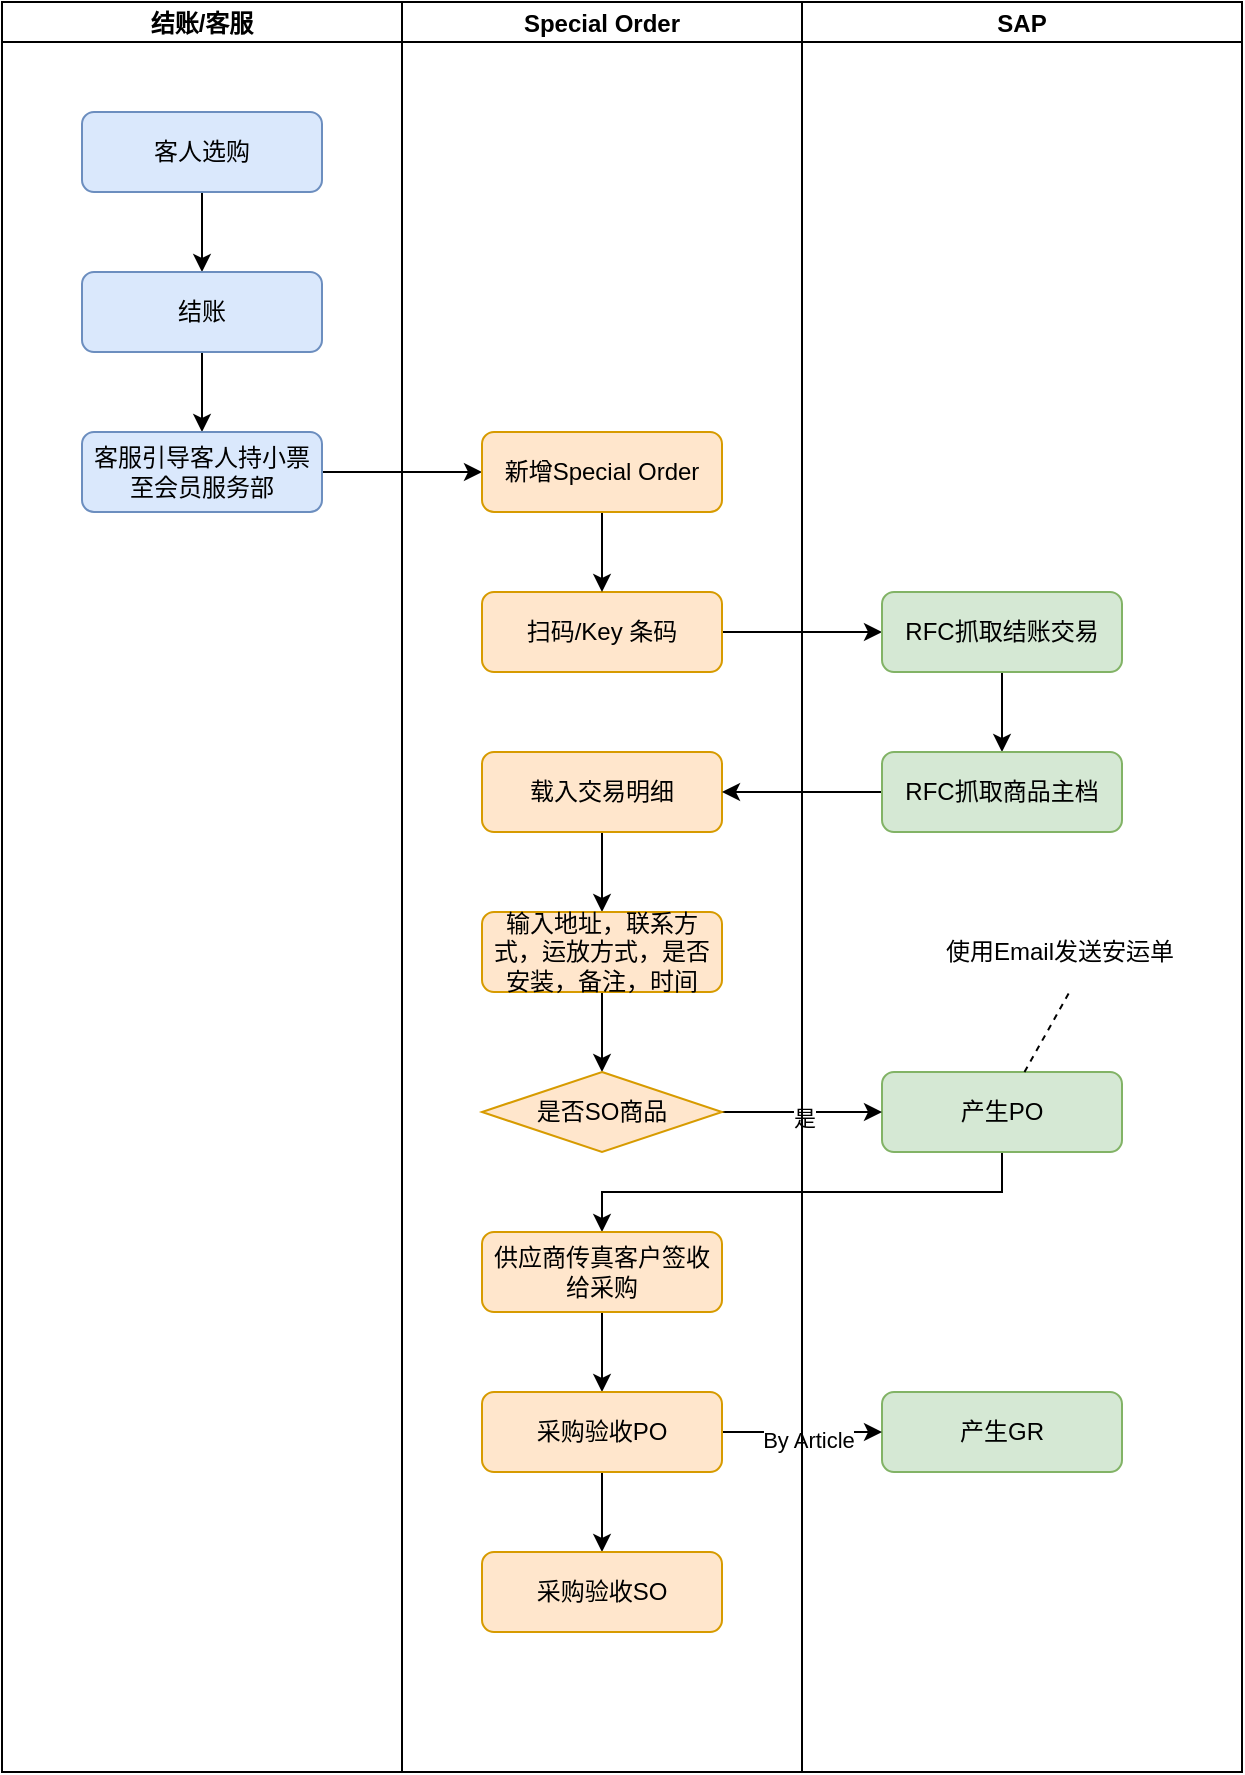 <mxfile version="17.4.5" type="github" pages="2">
  <diagram id="C5RBs43oDa-KdzZeNtuy" name="销售">
    <mxGraphModel dx="1374" dy="712" grid="1" gridSize="10" guides="1" tooltips="1" connect="1" arrows="1" fold="1" page="1" pageScale="1" pageWidth="827" pageHeight="1169" math="0" shadow="0">
      <root>
        <mxCell id="WIyWlLk6GJQsqaUBKTNV-0" />
        <mxCell id="WIyWlLk6GJQsqaUBKTNV-1" parent="WIyWlLk6GJQsqaUBKTNV-0" />
        <mxCell id="T1-fg34D8Ipld1fYhuAQ-1" value="" style="edgeStyle=orthogonalEdgeStyle;rounded=0;orthogonalLoop=1;jettySize=auto;html=1;" parent="WIyWlLk6GJQsqaUBKTNV-1" source="WIyWlLk6GJQsqaUBKTNV-3" target="WIyWlLk6GJQsqaUBKTNV-7" edge="1">
          <mxGeometry relative="1" as="geometry" />
        </mxCell>
        <mxCell id="WIyWlLk6GJQsqaUBKTNV-3" value="客人选购" style="rounded=1;whiteSpace=wrap;html=1;fontSize=12;glass=0;strokeWidth=1;shadow=0;fillColor=#dae8fc;strokeColor=#6c8ebf;" parent="WIyWlLk6GJQsqaUBKTNV-1" vertex="1">
          <mxGeometry x="80" y="80" width="120" height="40" as="geometry" />
        </mxCell>
        <mxCell id="T1-fg34D8Ipld1fYhuAQ-2" value="" style="edgeStyle=orthogonalEdgeStyle;rounded=0;orthogonalLoop=1;jettySize=auto;html=1;" parent="WIyWlLk6GJQsqaUBKTNV-1" source="WIyWlLk6GJQsqaUBKTNV-7" target="WIyWlLk6GJQsqaUBKTNV-12" edge="1">
          <mxGeometry relative="1" as="geometry" />
        </mxCell>
        <mxCell id="WIyWlLk6GJQsqaUBKTNV-7" value="结账" style="rounded=1;whiteSpace=wrap;html=1;fontSize=12;glass=0;strokeWidth=1;shadow=0;fillColor=#dae8fc;strokeColor=#6c8ebf;" parent="WIyWlLk6GJQsqaUBKTNV-1" vertex="1">
          <mxGeometry x="80" y="160" width="120" height="40" as="geometry" />
        </mxCell>
        <mxCell id="T1-fg34D8Ipld1fYhuAQ-6" value="" style="edgeStyle=orthogonalEdgeStyle;rounded=0;orthogonalLoop=1;jettySize=auto;html=1;" parent="WIyWlLk6GJQsqaUBKTNV-1" source="WIyWlLk6GJQsqaUBKTNV-11" target="T1-fg34D8Ipld1fYhuAQ-4" edge="1">
          <mxGeometry relative="1" as="geometry" />
        </mxCell>
        <mxCell id="WIyWlLk6GJQsqaUBKTNV-11" value="扫码/Key 条码" style="rounded=1;whiteSpace=wrap;html=1;fontSize=12;glass=0;strokeWidth=1;shadow=0;fillColor=#ffe6cc;strokeColor=#d79b00;" parent="WIyWlLk6GJQsqaUBKTNV-1" vertex="1">
          <mxGeometry x="280" y="320" width="120" height="40" as="geometry" />
        </mxCell>
        <mxCell id="T1-fg34D8Ipld1fYhuAQ-3" value="" style="edgeStyle=orthogonalEdgeStyle;rounded=0;orthogonalLoop=1;jettySize=auto;html=1;" parent="WIyWlLk6GJQsqaUBKTNV-1" source="WIyWlLk6GJQsqaUBKTNV-12" target="T1-fg34D8Ipld1fYhuAQ-0" edge="1">
          <mxGeometry relative="1" as="geometry" />
        </mxCell>
        <mxCell id="WIyWlLk6GJQsqaUBKTNV-12" value="客服引导客人持小票至会员服务部" style="rounded=1;whiteSpace=wrap;html=1;fontSize=12;glass=0;strokeWidth=1;shadow=0;fillColor=#dae8fc;strokeColor=#6c8ebf;" parent="WIyWlLk6GJQsqaUBKTNV-1" vertex="1">
          <mxGeometry x="80" y="240" width="120" height="40" as="geometry" />
        </mxCell>
        <mxCell id="T1-fg34D8Ipld1fYhuAQ-5" value="" style="edgeStyle=orthogonalEdgeStyle;rounded=0;orthogonalLoop=1;jettySize=auto;html=1;" parent="WIyWlLk6GJQsqaUBKTNV-1" source="T1-fg34D8Ipld1fYhuAQ-0" target="WIyWlLk6GJQsqaUBKTNV-11" edge="1">
          <mxGeometry relative="1" as="geometry" />
        </mxCell>
        <mxCell id="T1-fg34D8Ipld1fYhuAQ-0" value="新增Special Order" style="rounded=1;whiteSpace=wrap;html=1;fontSize=12;glass=0;strokeWidth=1;shadow=0;fillColor=#ffe6cc;strokeColor=#d79b00;" parent="WIyWlLk6GJQsqaUBKTNV-1" vertex="1">
          <mxGeometry x="280" y="240" width="120" height="40" as="geometry" />
        </mxCell>
        <mxCell id="T1-fg34D8Ipld1fYhuAQ-8" value="" style="edgeStyle=orthogonalEdgeStyle;rounded=0;orthogonalLoop=1;jettySize=auto;html=1;exitX=0.5;exitY=1;exitDx=0;exitDy=0;" parent="WIyWlLk6GJQsqaUBKTNV-1" source="T1-fg34D8Ipld1fYhuAQ-4" target="02NSBu3Gr5LEuk78i9ND-0" edge="1">
          <mxGeometry relative="1" as="geometry" />
        </mxCell>
        <mxCell id="T1-fg34D8Ipld1fYhuAQ-4" value="RFC抓取结账交易" style="rounded=1;whiteSpace=wrap;html=1;fontSize=12;glass=0;strokeWidth=1;shadow=0;fillColor=#d5e8d4;strokeColor=#82b366;" parent="WIyWlLk6GJQsqaUBKTNV-1" vertex="1">
          <mxGeometry x="480" y="320" width="120" height="40" as="geometry" />
        </mxCell>
        <mxCell id="T1-fg34D8Ipld1fYhuAQ-10" value="" style="edgeStyle=orthogonalEdgeStyle;rounded=0;orthogonalLoop=1;jettySize=auto;html=1;" parent="WIyWlLk6GJQsqaUBKTNV-1" source="T1-fg34D8Ipld1fYhuAQ-7" target="T1-fg34D8Ipld1fYhuAQ-9" edge="1">
          <mxGeometry relative="1" as="geometry" />
        </mxCell>
        <mxCell id="T1-fg34D8Ipld1fYhuAQ-7" value="载入交易明细" style="rounded=1;whiteSpace=wrap;html=1;fontSize=12;glass=0;strokeWidth=1;shadow=0;fillColor=#ffe6cc;strokeColor=#d79b00;" parent="WIyWlLk6GJQsqaUBKTNV-1" vertex="1">
          <mxGeometry x="280" y="400" width="120" height="40" as="geometry" />
        </mxCell>
        <mxCell id="T1-fg34D8Ipld1fYhuAQ-15" value="" style="edgeStyle=orthogonalEdgeStyle;rounded=0;orthogonalLoop=1;jettySize=auto;html=1;exitX=0.5;exitY=1;exitDx=0;exitDy=0;" parent="WIyWlLk6GJQsqaUBKTNV-1" source="T1-fg34D8Ipld1fYhuAQ-9" target="02NSBu3Gr5LEuk78i9ND-2" edge="1">
          <mxGeometry relative="1" as="geometry" />
        </mxCell>
        <mxCell id="T1-fg34D8Ipld1fYhuAQ-9" value="输入地址，联系方式，运放方式，是否安装，备注，时间" style="rounded=1;whiteSpace=wrap;html=1;fontSize=12;glass=0;strokeWidth=1;shadow=0;fillColor=#ffe6cc;strokeColor=#d79b00;" parent="WIyWlLk6GJQsqaUBKTNV-1" vertex="1">
          <mxGeometry x="280" y="480" width="120" height="40" as="geometry" />
        </mxCell>
        <mxCell id="sKpQfhkLIdxTNR7MBVdN-0" value="" style="edgeStyle=orthogonalEdgeStyle;rounded=0;orthogonalLoop=1;jettySize=auto;html=1;exitX=0.5;exitY=1;exitDx=0;exitDy=0;" parent="WIyWlLk6GJQsqaUBKTNV-1" source="T1-fg34D8Ipld1fYhuAQ-16" target="T1-fg34D8Ipld1fYhuAQ-31" edge="1">
          <mxGeometry relative="1" as="geometry">
            <mxPoint x="340" y="640" as="targetPoint" />
          </mxGeometry>
        </mxCell>
        <mxCell id="T1-fg34D8Ipld1fYhuAQ-16" value="产生PO" style="rounded=1;whiteSpace=wrap;html=1;fontSize=12;glass=0;strokeWidth=1;shadow=0;fillColor=#d5e8d4;strokeColor=#82b366;" parent="WIyWlLk6GJQsqaUBKTNV-1" vertex="1">
          <mxGeometry x="480" y="560" width="120" height="40" as="geometry" />
        </mxCell>
        <mxCell id="T1-fg34D8Ipld1fYhuAQ-20" value="" style="endArrow=none;dashed=1;html=1;" parent="WIyWlLk6GJQsqaUBKTNV-1" source="T1-fg34D8Ipld1fYhuAQ-16" target="T1-fg34D8Ipld1fYhuAQ-17" edge="1">
          <mxGeometry width="50" height="50" relative="1" as="geometry">
            <mxPoint x="640" y="640" as="sourcePoint" />
            <mxPoint x="690" y="590" as="targetPoint" />
          </mxGeometry>
        </mxCell>
        <mxCell id="T1-fg34D8Ipld1fYhuAQ-36" value="" style="edgeStyle=orthogonalEdgeStyle;rounded=0;orthogonalLoop=1;jettySize=auto;html=1;entryX=0.5;entryY=0;entryDx=0;entryDy=0;" parent="WIyWlLk6GJQsqaUBKTNV-1" source="T1-fg34D8Ipld1fYhuAQ-31" target="sKpQfhkLIdxTNR7MBVdN-6" edge="1">
          <mxGeometry relative="1" as="geometry">
            <mxPoint x="340" y="800" as="targetPoint" />
          </mxGeometry>
        </mxCell>
        <mxCell id="T1-fg34D8Ipld1fYhuAQ-31" value="供应商传真客户签收给采购" style="rounded=1;whiteSpace=wrap;html=1;fontSize=12;glass=0;strokeWidth=1;shadow=0;fillColor=#ffe6cc;strokeColor=#d79b00;" parent="WIyWlLk6GJQsqaUBKTNV-1" vertex="1">
          <mxGeometry x="280" y="640" width="120" height="40" as="geometry" />
        </mxCell>
        <mxCell id="T1-fg34D8Ipld1fYhuAQ-35" value="产生GR" style="rounded=1;whiteSpace=wrap;html=1;fontSize=12;glass=0;strokeWidth=1;shadow=0;fillColor=#d5e8d4;strokeColor=#82b366;" parent="WIyWlLk6GJQsqaUBKTNV-1" vertex="1">
          <mxGeometry x="480" y="720" width="120" height="40" as="geometry" />
        </mxCell>
        <mxCell id="sKpQfhkLIdxTNR7MBVdN-7" value="" style="edgeStyle=orthogonalEdgeStyle;rounded=0;orthogonalLoop=1;jettySize=auto;html=1;exitX=1;exitY=0.5;exitDx=0;exitDy=0;" parent="WIyWlLk6GJQsqaUBKTNV-1" source="sKpQfhkLIdxTNR7MBVdN-6" target="T1-fg34D8Ipld1fYhuAQ-35" edge="1">
          <mxGeometry relative="1" as="geometry">
            <mxPoint x="400" y="820" as="sourcePoint" />
          </mxGeometry>
        </mxCell>
        <mxCell id="3wVrOvpjHsvVBlZsYVPN-2" value="By Article" style="edgeLabel;html=1;align=center;verticalAlign=middle;resizable=0;points=[];" parent="sKpQfhkLIdxTNR7MBVdN-7" vertex="1" connectable="0">
          <mxGeometry x="0.075" y="-4" relative="1" as="geometry">
            <mxPoint as="offset" />
          </mxGeometry>
        </mxCell>
        <mxCell id="3wVrOvpjHsvVBlZsYVPN-1" value="" style="edgeStyle=orthogonalEdgeStyle;rounded=0;orthogonalLoop=1;jettySize=auto;html=1;" parent="WIyWlLk6GJQsqaUBKTNV-1" source="sKpQfhkLIdxTNR7MBVdN-6" edge="1">
          <mxGeometry relative="1" as="geometry">
            <mxPoint x="340" y="800" as="targetPoint" />
          </mxGeometry>
        </mxCell>
        <mxCell id="sKpQfhkLIdxTNR7MBVdN-6" value="采购验收PO" style="rounded=1;whiteSpace=wrap;html=1;fontSize=12;glass=0;strokeWidth=1;shadow=0;fillColor=#ffe6cc;strokeColor=#d79b00;" parent="WIyWlLk6GJQsqaUBKTNV-1" vertex="1">
          <mxGeometry x="280" y="720" width="120" height="40" as="geometry" />
        </mxCell>
        <mxCell id="02NSBu3Gr5LEuk78i9ND-1" value="" style="edgeStyle=orthogonalEdgeStyle;rounded=0;orthogonalLoop=1;jettySize=auto;html=1;" parent="WIyWlLk6GJQsqaUBKTNV-1" source="02NSBu3Gr5LEuk78i9ND-0" target="T1-fg34D8Ipld1fYhuAQ-7" edge="1">
          <mxGeometry relative="1" as="geometry" />
        </mxCell>
        <mxCell id="02NSBu3Gr5LEuk78i9ND-0" value="RFC抓取商品主档" style="rounded=1;whiteSpace=wrap;html=1;fontSize=12;glass=0;strokeWidth=1;shadow=0;fillColor=#d5e8d4;strokeColor=#82b366;" parent="WIyWlLk6GJQsqaUBKTNV-1" vertex="1">
          <mxGeometry x="480" y="400" width="120" height="40" as="geometry" />
        </mxCell>
        <mxCell id="02NSBu3Gr5LEuk78i9ND-3" value="" style="edgeStyle=orthogonalEdgeStyle;rounded=0;orthogonalLoop=1;jettySize=auto;html=1;" parent="WIyWlLk6GJQsqaUBKTNV-1" source="02NSBu3Gr5LEuk78i9ND-2" target="T1-fg34D8Ipld1fYhuAQ-16" edge="1">
          <mxGeometry relative="1" as="geometry" />
        </mxCell>
        <mxCell id="02NSBu3Gr5LEuk78i9ND-4" value="是" style="edgeLabel;html=1;align=center;verticalAlign=middle;resizable=0;points=[];" parent="02NSBu3Gr5LEuk78i9ND-3" vertex="1" connectable="0">
          <mxGeometry x="0.025" y="-3" relative="1" as="geometry">
            <mxPoint as="offset" />
          </mxGeometry>
        </mxCell>
        <mxCell id="02NSBu3Gr5LEuk78i9ND-2" value="是否SO商品" style="rhombus;whiteSpace=wrap;html=1;fillColor=#ffe6cc;strokeColor=#d79b00;" parent="WIyWlLk6GJQsqaUBKTNV-1" vertex="1">
          <mxGeometry x="280" y="560" width="120" height="40" as="geometry" />
        </mxCell>
        <mxCell id="NtOGGg9B74_ysKXIhsV1-0" value="采购验收SO" style="rounded=1;whiteSpace=wrap;html=1;fontSize=12;glass=0;strokeWidth=1;shadow=0;fillColor=#ffe6cc;strokeColor=#d79b00;" parent="WIyWlLk6GJQsqaUBKTNV-1" vertex="1">
          <mxGeometry x="280" y="800" width="120" height="40" as="geometry" />
        </mxCell>
        <mxCell id="9P9QpWFJSZC7L6lgLxoG-0" value="结账/客服" style="swimlane;startSize=20;" vertex="1" parent="WIyWlLk6GJQsqaUBKTNV-1">
          <mxGeometry x="40" y="25" width="200" height="885" as="geometry" />
        </mxCell>
        <mxCell id="9P9QpWFJSZC7L6lgLxoG-1" value="Special Order" style="swimlane;startSize=20;" vertex="1" parent="WIyWlLk6GJQsqaUBKTNV-1">
          <mxGeometry x="240" y="25" width="200" height="885" as="geometry" />
        </mxCell>
        <mxCell id="9P9QpWFJSZC7L6lgLxoG-2" value="SAP" style="swimlane;startSize=20;" vertex="1" parent="WIyWlLk6GJQsqaUBKTNV-1">
          <mxGeometry x="440" y="25" width="220" height="885" as="geometry">
            <mxRectangle x="440" y="25" width="60" height="20" as="alternateBounds" />
          </mxGeometry>
        </mxCell>
        <mxCell id="T1-fg34D8Ipld1fYhuAQ-17" value="使用Email发送安运单" style="text;html=1;strokeColor=none;fillColor=none;align=left;verticalAlign=middle;whiteSpace=wrap;rounded=0;" parent="9P9QpWFJSZC7L6lgLxoG-2" vertex="1">
          <mxGeometry x="70" y="455" width="150" height="40" as="geometry" />
        </mxCell>
      </root>
    </mxGraphModel>
  </diagram>
  <diagram id="BFHJmZcGfqTJoLvyNL1B" name="退货">
    <mxGraphModel dx="1374" dy="712" grid="1" gridSize="10" guides="1" tooltips="1" connect="1" arrows="1" fold="1" page="1" pageScale="1" pageWidth="827" pageHeight="1169" math="0" shadow="0">
      <root>
        <mxCell id="zBYj6lzGFg4gyyik7zvS-0" />
        <mxCell id="zBYj6lzGFg4gyyik7zvS-1" parent="zBYj6lzGFg4gyyik7zvS-0" />
        <mxCell id="JWQchuydamJImcBdJqUM-0" value="" style="edgeStyle=orthogonalEdgeStyle;rounded=0;orthogonalLoop=1;jettySize=auto;html=1;" parent="zBYj6lzGFg4gyyik7zvS-1" source="JWQchuydamJImcBdJqUM-1" target="JWQchuydamJImcBdJqUM-3" edge="1">
          <mxGeometry relative="1" as="geometry" />
        </mxCell>
        <mxCell id="JWQchuydamJImcBdJqUM-1" value="客人至门店退货" style="rounded=1;whiteSpace=wrap;html=1;fontSize=12;glass=0;strokeWidth=1;shadow=0;fillColor=#dae8fc;strokeColor=#6c8ebf;" parent="zBYj6lzGFg4gyyik7zvS-1" vertex="1">
          <mxGeometry x="80" y="80" width="120" height="40" as="geometry" />
        </mxCell>
        <mxCell id="JWQchuydamJImcBdJqUM-2" value="" style="edgeStyle=orthogonalEdgeStyle;rounded=0;orthogonalLoop=1;jettySize=auto;html=1;entryX=0.5;entryY=0;entryDx=0;entryDy=0;" parent="zBYj6lzGFg4gyyik7zvS-1" source="JWQchuydamJImcBdJqUM-3" target="JWQchuydamJImcBdJqUM-6" edge="1">
          <mxGeometry relative="1" as="geometry">
            <mxPoint x="140" y="240" as="targetPoint" />
            <Array as="points">
              <mxPoint x="140" y="220" />
              <mxPoint x="340" y="220" />
            </Array>
          </mxGeometry>
        </mxCell>
        <mxCell id="JWQchuydamJImcBdJqUM-3" value="执行系统退货作业" style="rounded=1;whiteSpace=wrap;html=1;fontSize=12;glass=0;strokeWidth=1;shadow=0;fillColor=#dae8fc;strokeColor=#6c8ebf;" parent="zBYj6lzGFg4gyyik7zvS-1" vertex="1">
          <mxGeometry x="80" y="160" width="120" height="40" as="geometry" />
        </mxCell>
        <mxCell id="FomWz2JMiu0fm9CZBq7i-1" value="" style="edgeStyle=orthogonalEdgeStyle;rounded=0;orthogonalLoop=1;jettySize=auto;html=1;" parent="zBYj6lzGFg4gyyik7zvS-1" source="JWQchuydamJImcBdJqUM-6" target="FomWz2JMiu0fm9CZBq7i-0" edge="1">
          <mxGeometry relative="1" as="geometry" />
        </mxCell>
        <mxCell id="FomWz2JMiu0fm9CZBq7i-5" value="" style="edgeStyle=orthogonalEdgeStyle;rounded=0;orthogonalLoop=1;jettySize=auto;html=1;" parent="zBYj6lzGFg4gyyik7zvS-1" source="JWQchuydamJImcBdJqUM-6" target="FomWz2JMiu0fm9CZBq7i-4" edge="1">
          <mxGeometry relative="1" as="geometry" />
        </mxCell>
        <mxCell id="JWQchuydamJImcBdJqUM-6" value="Daily job&lt;br&gt;检查退货" style="rounded=1;whiteSpace=wrap;html=1;fontSize=12;glass=0;strokeWidth=1;shadow=0;fillColor=#ffe6cc;strokeColor=#d79b00;" parent="zBYj6lzGFg4gyyik7zvS-1" vertex="1">
          <mxGeometry x="280" y="240" width="120" height="40" as="geometry" />
        </mxCell>
        <mxCell id="JWQchuydamJImcBdJqUM-7" value="&lt;span style=&quot;&quot;&gt;结账/客服&lt;/span&gt;" style="rounded=0;whiteSpace=wrap;html=1;align=center;verticalAlign=middle;fillColor=#f5f5f5;strokeColor=#666666;fontColor=#333333;" parent="zBYj6lzGFg4gyyik7zvS-1" vertex="1">
          <mxGeometry x="80" y="20" width="120" height="30" as="geometry" />
        </mxCell>
        <mxCell id="JWQchuydamJImcBdJqUM-8" value="Special Order" style="rounded=0;whiteSpace=wrap;html=1;align=center;verticalAlign=middle;fillColor=#f5f5f5;strokeColor=#666666;fontColor=#333333;" parent="zBYj6lzGFg4gyyik7zvS-1" vertex="1">
          <mxGeometry x="280" y="20" width="120" height="30" as="geometry" />
        </mxCell>
        <mxCell id="JWQchuydamJImcBdJqUM-9" value="&lt;span&gt;SAP&lt;/span&gt;" style="rounded=0;whiteSpace=wrap;html=1;align=center;verticalAlign=middle;fillColor=#f5f5f5;strokeColor=#666666;fontColor=#333333;" parent="zBYj6lzGFg4gyyik7zvS-1" vertex="1">
          <mxGeometry x="480" y="20" width="120" height="30" as="geometry" />
        </mxCell>
        <mxCell id="FomWz2JMiu0fm9CZBq7i-0" value="RFC抓取退货交易" style="rounded=1;whiteSpace=wrap;html=1;fontSize=12;glass=0;strokeWidth=1;shadow=0;fillColor=#d5e8d4;strokeColor=#82b366;" parent="zBYj6lzGFg4gyyik7zvS-1" vertex="1">
          <mxGeometry x="480" y="240" width="120" height="40" as="geometry" />
        </mxCell>
        <mxCell id="FomWz2JMiu0fm9CZBq7i-2" value="交易已全退则不检查退货&lt;br&gt;交易时间超过2年不检查退货&lt;br&gt;依据退货单过滤唯一性&lt;br&gt;每天凌晨检查前一天退货&lt;br&gt;Special Order可以手动检查退货" style="text;html=1;strokeColor=none;fillColor=none;align=left;verticalAlign=top;whiteSpace=wrap;rounded=0;" parent="zBYj6lzGFg4gyyik7zvS-1" vertex="1">
          <mxGeometry x="630" y="100" width="180" height="80" as="geometry" />
        </mxCell>
        <mxCell id="FomWz2JMiu0fm9CZBq7i-3" value="" style="endArrow=none;dashed=1;html=1;entryX=0;entryY=0.5;entryDx=0;entryDy=0;" parent="zBYj6lzGFg4gyyik7zvS-1" source="JWQchuydamJImcBdJqUM-6" target="FomWz2JMiu0fm9CZBq7i-2" edge="1">
          <mxGeometry width="50" height="50" relative="1" as="geometry">
            <mxPoint x="560" y="310" as="sourcePoint" />
            <mxPoint x="610" y="260" as="targetPoint" />
          </mxGeometry>
        </mxCell>
        <mxCell id="6SQMdmiS38PdySWfiUBp-8" value="" style="edgeStyle=orthogonalEdgeStyle;rounded=0;orthogonalLoop=1;jettySize=auto;html=1;" parent="zBYj6lzGFg4gyyik7zvS-1" source="FomWz2JMiu0fm9CZBq7i-4" target="6SQMdmiS38PdySWfiUBp-7" edge="1">
          <mxGeometry relative="1" as="geometry" />
        </mxCell>
        <mxCell id="FomWz2JMiu0fm9CZBq7i-4" value="自动载入退货明细" style="rounded=1;whiteSpace=wrap;html=1;fontSize=12;glass=0;strokeWidth=1;shadow=0;fillColor=#ffe6cc;strokeColor=#d79b00;" parent="zBYj6lzGFg4gyyik7zvS-1" vertex="1">
          <mxGeometry x="280" y="320" width="120" height="40" as="geometry" />
        </mxCell>
        <mxCell id="FomWz2JMiu0fm9CZBq7i-8" value="备注：&lt;br&gt;客人退货至门店后，是否需要退货给厂商依赖于不同条件，Special Order提供Flag可标记PO是否已退货。" style="text;html=1;strokeColor=none;fillColor=none;align=left;verticalAlign=top;whiteSpace=wrap;rounded=0;" parent="zBYj6lzGFg4gyyik7zvS-1" vertex="1">
          <mxGeometry x="80" y="692" width="520" height="190" as="geometry" />
        </mxCell>
        <mxCell id="6SQMdmiS38PdySWfiUBp-3" value="" style="edgeStyle=orthogonalEdgeStyle;rounded=0;orthogonalLoop=1;jettySize=auto;html=1;" parent="zBYj6lzGFg4gyyik7zvS-1" source="6SQMdmiS38PdySWfiUBp-0" target="6SQMdmiS38PdySWfiUBp-2" edge="1">
          <mxGeometry relative="1" as="geometry" />
        </mxCell>
        <mxCell id="6SQMdmiS38PdySWfiUBp-4" value="Y" style="edgeLabel;html=1;align=center;verticalAlign=middle;resizable=0;points=[];" parent="6SQMdmiS38PdySWfiUBp-3" vertex="1" connectable="0">
          <mxGeometry y="-1" relative="1" as="geometry">
            <mxPoint as="offset" />
          </mxGeometry>
        </mxCell>
        <mxCell id="6SQMdmiS38PdySWfiUBp-5" style="edgeStyle=orthogonalEdgeStyle;rounded=0;orthogonalLoop=1;jettySize=auto;html=1;entryX=0;entryY=0.5;entryDx=0;entryDy=0;exitX=0;exitY=0.5;exitDx=0;exitDy=0;" parent="zBYj6lzGFg4gyyik7zvS-1" source="6SQMdmiS38PdySWfiUBp-0" target="JWQchuydamJImcBdJqUM-6" edge="1">
          <mxGeometry relative="1" as="geometry" />
        </mxCell>
        <mxCell id="6SQMdmiS38PdySWfiUBp-6" value="N" style="edgeLabel;html=1;align=center;verticalAlign=middle;resizable=0;points=[];" parent="6SQMdmiS38PdySWfiUBp-5" vertex="1" connectable="0">
          <mxGeometry x="-0.38" y="-3" relative="1" as="geometry">
            <mxPoint as="offset" />
          </mxGeometry>
        </mxCell>
        <mxCell id="6SQMdmiS38PdySWfiUBp-0" value="SO全退完" style="rhombus;whiteSpace=wrap;html=1;fillColor=#ffe6cc;strokeColor=#d79b00;" parent="zBYj6lzGFg4gyyik7zvS-1" vertex="1">
          <mxGeometry x="280" y="480" width="120" height="40" as="geometry" />
        </mxCell>
        <mxCell id="6SQMdmiS38PdySWfiUBp-2" value="（暂时不关）自动更新订单为已关闭" style="rounded=1;whiteSpace=wrap;html=1;fontSize=12;glass=0;strokeWidth=1;shadow=0;fillColor=#ffe6cc;strokeColor=#d79b00;" parent="zBYj6lzGFg4gyyik7zvS-1" vertex="1">
          <mxGeometry x="280" y="560" width="120" height="40" as="geometry" />
        </mxCell>
        <mxCell id="6SQMdmiS38PdySWfiUBp-9" value="" style="edgeStyle=orthogonalEdgeStyle;rounded=0;orthogonalLoop=1;jettySize=auto;html=1;" parent="zBYj6lzGFg4gyyik7zvS-1" source="6SQMdmiS38PdySWfiUBp-7" target="6SQMdmiS38PdySWfiUBp-0" edge="1">
          <mxGeometry relative="1" as="geometry" />
        </mxCell>
        <mxCell id="6SQMdmiS38PdySWfiUBp-11" value="N" style="edgeLabel;html=1;align=center;verticalAlign=middle;resizable=0;points=[];" parent="6SQMdmiS38PdySWfiUBp-9" vertex="1" connectable="0">
          <mxGeometry x="-0.1" y="2" relative="1" as="geometry">
            <mxPoint as="offset" />
          </mxGeometry>
        </mxCell>
        <mxCell id="6SQMdmiS38PdySWfiUBp-7" value="是否为厂送" style="rhombus;whiteSpace=wrap;html=1;fillColor=#ffe6cc;strokeColor=#d79b00;" parent="zBYj6lzGFg4gyyik7zvS-1" vertex="1">
          <mxGeometry x="280" y="400" width="120" height="40" as="geometry" />
        </mxCell>
      </root>
    </mxGraphModel>
  </diagram>
</mxfile>
